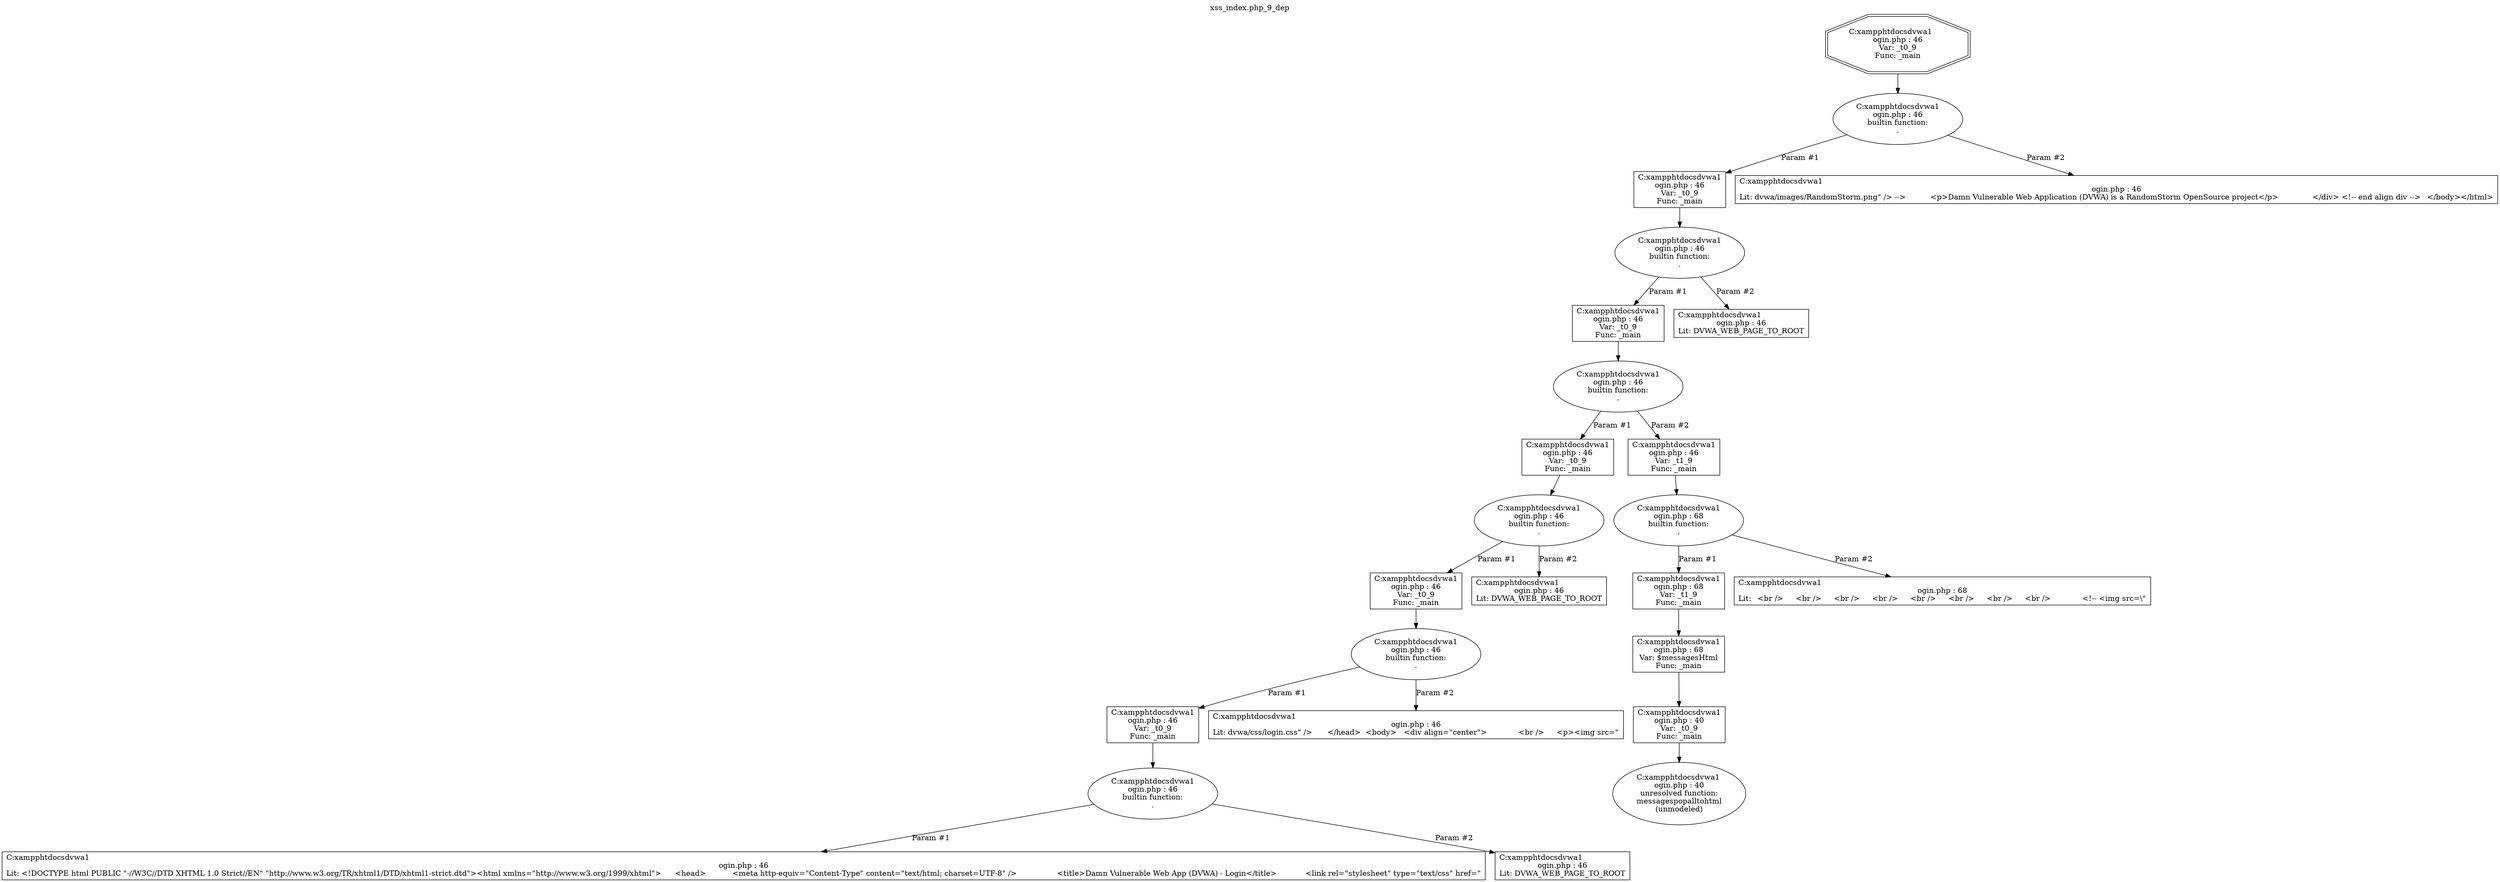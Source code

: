 digraph cfg {
  label="xss_index.php_9_dep";
  labelloc=t;
  n1 [shape=doubleoctagon, label="C:\xampp\htdocs\dvwa1\login.php : 46\nVar: _t0_9\nFunc: _main\n"];
  n2 [shape=ellipse, label="C:\xampp\htdocs\dvwa1\login.php : 46\nbuiltin function:\n.\n"];
  n3 [shape=box, label="C:\xampp\htdocs\dvwa1\login.php : 46\nVar: _t0_9\nFunc: _main\n"];
  n4 [shape=ellipse, label="C:\xampp\htdocs\dvwa1\login.php : 46\nbuiltin function:\n.\n"];
  n5 [shape=box, label="C:\xampp\htdocs\dvwa1\login.php : 46\nVar: _t0_9\nFunc: _main\n"];
  n6 [shape=ellipse, label="C:\xampp\htdocs\dvwa1\login.php : 46\nbuiltin function:\n.\n"];
  n7 [shape=box, label="C:\xampp\htdocs\dvwa1\login.php : 46\nVar: _t0_9\nFunc: _main\n"];
  n8 [shape=ellipse, label="C:\xampp\htdocs\dvwa1\login.php : 46\nbuiltin function:\n.\n"];
  n9 [shape=box, label="C:\xampp\htdocs\dvwa1\login.php : 46\nVar: _t0_9\nFunc: _main\n"];
  n10 [shape=ellipse, label="C:\xampp\htdocs\dvwa1\login.php : 46\nbuiltin function:\n.\n"];
  n11 [shape=box, label="C:\xampp\htdocs\dvwa1\login.php : 46\nVar: _t0_9\nFunc: _main\n"];
  n12 [shape=ellipse, label="C:\xampp\htdocs\dvwa1\login.php : 46\nbuiltin function:\n.\n"];
  n13 [shape=box, label="C:\xampp\htdocs\dvwa1\login.php : 46\nLit: <!DOCTYPE html PUBLIC \"-//W3C//DTD XHTML 1.0 Strict//EN\" \"http://www.w3.org/TR/xhtml1/DTD/xhtml1-strict.dtd\"><html xmlns=\"http://www.w3.org/1999/xhtml\">	<head>		<meta http-equiv=\"Content-Type\" content=\"text/html; charset=UTF-8\" />		<title>Damn Vulnerable Web App (DVWA) - Login</title>		<link rel=\"stylesheet\" type=\"text/css\" href=\"\n"];
  n14 [shape=box, label="C:\xampp\htdocs\dvwa1\login.php : 46\nLit: DVWA_WEB_PAGE_TO_ROOT\n"];
  n15 [shape=box, label="C:\xampp\htdocs\dvwa1\login.php : 46\nLit: dvwa/css/login.css\" />	</head>	<body>	<div align=\"center\">		<br />	<p><img src=\"\n"];
  n16 [shape=box, label="C:\xampp\htdocs\dvwa1\login.php : 46\nLit: DVWA_WEB_PAGE_TO_ROOT\n"];
  n17 [shape=box, label="C:\xampp\htdocs\dvwa1\login.php : 46\nVar: _t1_9\nFunc: _main\n"];
  n18 [shape=ellipse, label="C:\xampp\htdocs\dvwa1\login.php : 68\nbuiltin function:\n.\n"];
  n19 [shape=box, label="C:\xampp\htdocs\dvwa1\login.php : 68\nVar: _t1_9\nFunc: _main\n"];
  n20 [shape=box, label="C:\xampp\htdocs\dvwa1\login.php : 68\nVar: $messagesHtml\nFunc: _main\n"];
  n21 [shape=box, label="C:\xampp\htdocs\dvwa1\login.php : 40\nVar: _t0_9\nFunc: _main\n"];
  n22 [shape=ellipse, label="C:\xampp\htdocs\dvwa1\login.php : 40\nunresolved function:\nmessagespopalltohtml\n(unmodeled)\n"];
  n23 [shape=box, label="C:\xampp\htdocs\dvwa1\login.php : 68\nLit: 	<br />	<br />	<br />	<br />	<br />	<br />	<br />	<br />		<!-- <img src=\\\"\n"];
  n24 [shape=box, label="C:\xampp\htdocs\dvwa1\login.php : 46\nLit: DVWA_WEB_PAGE_TO_ROOT\n"];
  n25 [shape=box, label="C:\xampp\htdocs\dvwa1\login.php : 46\nLit: dvwa/images/RandomStorm.png\" /> -->		<p>Damn Vulnerable Web Application (DVWA) is a RandomStorm OpenSource project</p>		</div> <!-- end align div -->	</body></html>\n"];
  n1 -> n2;
  n3 -> n4;
  n5 -> n6;
  n7 -> n8;
  n9 -> n10;
  n11 -> n12;
  n12 -> n13[label="Param #1"];
  n12 -> n14[label="Param #2"];
  n10 -> n11[label="Param #1"];
  n10 -> n15[label="Param #2"];
  n8 -> n9[label="Param #1"];
  n8 -> n16[label="Param #2"];
  n6 -> n7[label="Param #1"];
  n6 -> n17[label="Param #2"];
  n17 -> n18;
  n21 -> n22;
  n20 -> n21;
  n19 -> n20;
  n18 -> n19[label="Param #1"];
  n18 -> n23[label="Param #2"];
  n4 -> n5[label="Param #1"];
  n4 -> n24[label="Param #2"];
  n2 -> n3[label="Param #1"];
  n2 -> n25[label="Param #2"];
}
